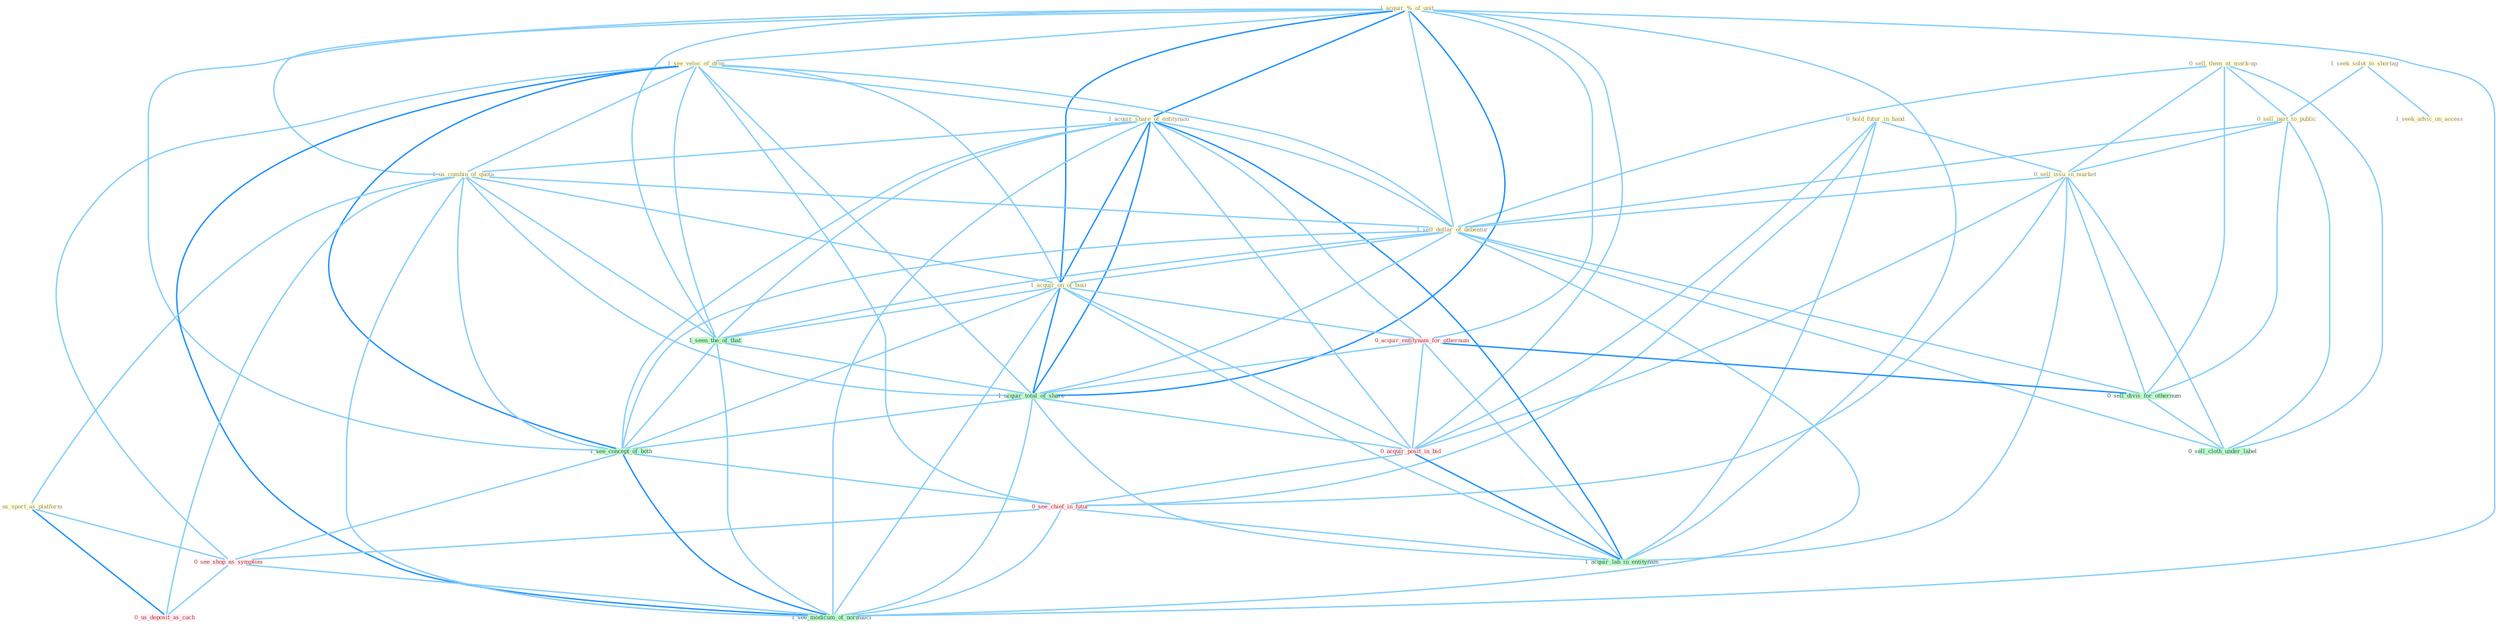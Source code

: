 Graph G{ 
    node
    [shape=polygon,style=filled,width=.5,height=.06,color="#BDFCC9",fixedsize=true,fontsize=4,
    fontcolor="#2f4f4f"];
    {node
    [color="#ffffe0", fontcolor="#8b7d6b"] "0_hold_futur_in_hand " "0_sell_them_at_mark-up " "1_acquir_%_of_unit " "1_seek_solut_to_shortag " "1_see_veloc_of_drop " "0_sell_part_to_public " "0_sell_issu_in_market " "1_acquir_share_of_entitynam " "1_us_combin_of_quota " "1_seek_advic_on_access " "1_sell_dollar_of_debentur " "0_us_sport_as_platform " "1_acquir_on_of_busi "}
{node [color="#fff0f5", fontcolor="#b22222"] "0_acquir_entitynam_for_othernum " "0_acquir_posit_in_bid " "0_see_chief_in_futur " "0_see_shop_as_symptom " "0_us_deposit_as_cach "}
edge [color="#B0E2FF"];

	"0_hold_futur_in_hand " -- "0_sell_issu_in_market " [w="1", color="#87cefa" ];
	"0_hold_futur_in_hand " -- "0_acquir_posit_in_bid " [w="1", color="#87cefa" ];
	"0_hold_futur_in_hand " -- "0_see_chief_in_futur " [w="1", color="#87cefa" ];
	"0_hold_futur_in_hand " -- "1_acquir_lab_in_entitynam " [w="1", color="#87cefa" ];
	"0_sell_them_at_mark-up " -- "0_sell_part_to_public " [w="1", color="#87cefa" ];
	"0_sell_them_at_mark-up " -- "0_sell_issu_in_market " [w="1", color="#87cefa" ];
	"0_sell_them_at_mark-up " -- "1_sell_dollar_of_debentur " [w="1", color="#87cefa" ];
	"0_sell_them_at_mark-up " -- "0_sell_divis_for_othernum " [w="1", color="#87cefa" ];
	"0_sell_them_at_mark-up " -- "0_sell_cloth_under_label " [w="1", color="#87cefa" ];
	"1_acquir_%_of_unit " -- "1_see_veloc_of_drop " [w="1", color="#87cefa" ];
	"1_acquir_%_of_unit " -- "1_acquir_share_of_entitynam " [w="2", color="#1e90ff" , len=0.8];
	"1_acquir_%_of_unit " -- "1_us_combin_of_quota " [w="1", color="#87cefa" ];
	"1_acquir_%_of_unit " -- "1_sell_dollar_of_debentur " [w="1", color="#87cefa" ];
	"1_acquir_%_of_unit " -- "1_acquir_on_of_busi " [w="2", color="#1e90ff" , len=0.8];
	"1_acquir_%_of_unit " -- "0_acquir_entitynam_for_othernum " [w="1", color="#87cefa" ];
	"1_acquir_%_of_unit " -- "1_seen_the_of_that " [w="1", color="#87cefa" ];
	"1_acquir_%_of_unit " -- "1_acquir_total_of_share " [w="2", color="#1e90ff" , len=0.8];
	"1_acquir_%_of_unit " -- "0_acquir_posit_in_bid " [w="1", color="#87cefa" ];
	"1_acquir_%_of_unit " -- "1_see_concept_of_both " [w="1", color="#87cefa" ];
	"1_acquir_%_of_unit " -- "1_acquir_lab_in_entitynam " [w="1", color="#87cefa" ];
	"1_acquir_%_of_unit " -- "1_see_modicum_of_normalci " [w="1", color="#87cefa" ];
	"1_seek_solut_to_shortag " -- "0_sell_part_to_public " [w="1", color="#87cefa" ];
	"1_seek_solut_to_shortag " -- "1_seek_advic_on_access " [w="1", color="#87cefa" ];
	"1_see_veloc_of_drop " -- "1_acquir_share_of_entitynam " [w="1", color="#87cefa" ];
	"1_see_veloc_of_drop " -- "1_us_combin_of_quota " [w="1", color="#87cefa" ];
	"1_see_veloc_of_drop " -- "1_sell_dollar_of_debentur " [w="1", color="#87cefa" ];
	"1_see_veloc_of_drop " -- "1_acquir_on_of_busi " [w="1", color="#87cefa" ];
	"1_see_veloc_of_drop " -- "1_seen_the_of_that " [w="1", color="#87cefa" ];
	"1_see_veloc_of_drop " -- "1_acquir_total_of_share " [w="1", color="#87cefa" ];
	"1_see_veloc_of_drop " -- "1_see_concept_of_both " [w="2", color="#1e90ff" , len=0.8];
	"1_see_veloc_of_drop " -- "0_see_chief_in_futur " [w="1", color="#87cefa" ];
	"1_see_veloc_of_drop " -- "0_see_shop_as_symptom " [w="1", color="#87cefa" ];
	"1_see_veloc_of_drop " -- "1_see_modicum_of_normalci " [w="2", color="#1e90ff" , len=0.8];
	"0_sell_part_to_public " -- "0_sell_issu_in_market " [w="1", color="#87cefa" ];
	"0_sell_part_to_public " -- "1_sell_dollar_of_debentur " [w="1", color="#87cefa" ];
	"0_sell_part_to_public " -- "0_sell_divis_for_othernum " [w="1", color="#87cefa" ];
	"0_sell_part_to_public " -- "0_sell_cloth_under_label " [w="1", color="#87cefa" ];
	"0_sell_issu_in_market " -- "1_sell_dollar_of_debentur " [w="1", color="#87cefa" ];
	"0_sell_issu_in_market " -- "0_sell_divis_for_othernum " [w="1", color="#87cefa" ];
	"0_sell_issu_in_market " -- "0_sell_cloth_under_label " [w="1", color="#87cefa" ];
	"0_sell_issu_in_market " -- "0_acquir_posit_in_bid " [w="1", color="#87cefa" ];
	"0_sell_issu_in_market " -- "0_see_chief_in_futur " [w="1", color="#87cefa" ];
	"0_sell_issu_in_market " -- "1_acquir_lab_in_entitynam " [w="1", color="#87cefa" ];
	"1_acquir_share_of_entitynam " -- "1_us_combin_of_quota " [w="1", color="#87cefa" ];
	"1_acquir_share_of_entitynam " -- "1_sell_dollar_of_debentur " [w="1", color="#87cefa" ];
	"1_acquir_share_of_entitynam " -- "1_acquir_on_of_busi " [w="2", color="#1e90ff" , len=0.8];
	"1_acquir_share_of_entitynam " -- "0_acquir_entitynam_for_othernum " [w="1", color="#87cefa" ];
	"1_acquir_share_of_entitynam " -- "1_seen_the_of_that " [w="1", color="#87cefa" ];
	"1_acquir_share_of_entitynam " -- "1_acquir_total_of_share " [w="2", color="#1e90ff" , len=0.8];
	"1_acquir_share_of_entitynam " -- "0_acquir_posit_in_bid " [w="1", color="#87cefa" ];
	"1_acquir_share_of_entitynam " -- "1_see_concept_of_both " [w="1", color="#87cefa" ];
	"1_acquir_share_of_entitynam " -- "1_acquir_lab_in_entitynam " [w="2", color="#1e90ff" , len=0.8];
	"1_acquir_share_of_entitynam " -- "1_see_modicum_of_normalci " [w="1", color="#87cefa" ];
	"1_us_combin_of_quota " -- "1_sell_dollar_of_debentur " [w="1", color="#87cefa" ];
	"1_us_combin_of_quota " -- "0_us_sport_as_platform " [w="1", color="#87cefa" ];
	"1_us_combin_of_quota " -- "1_acquir_on_of_busi " [w="1", color="#87cefa" ];
	"1_us_combin_of_quota " -- "1_seen_the_of_that " [w="1", color="#87cefa" ];
	"1_us_combin_of_quota " -- "1_acquir_total_of_share " [w="1", color="#87cefa" ];
	"1_us_combin_of_quota " -- "1_see_concept_of_both " [w="1", color="#87cefa" ];
	"1_us_combin_of_quota " -- "0_us_deposit_as_cach " [w="1", color="#87cefa" ];
	"1_us_combin_of_quota " -- "1_see_modicum_of_normalci " [w="1", color="#87cefa" ];
	"1_sell_dollar_of_debentur " -- "1_acquir_on_of_busi " [w="1", color="#87cefa" ];
	"1_sell_dollar_of_debentur " -- "1_seen_the_of_that " [w="1", color="#87cefa" ];
	"1_sell_dollar_of_debentur " -- "0_sell_divis_for_othernum " [w="1", color="#87cefa" ];
	"1_sell_dollar_of_debentur " -- "1_acquir_total_of_share " [w="1", color="#87cefa" ];
	"1_sell_dollar_of_debentur " -- "0_sell_cloth_under_label " [w="1", color="#87cefa" ];
	"1_sell_dollar_of_debentur " -- "1_see_concept_of_both " [w="1", color="#87cefa" ];
	"1_sell_dollar_of_debentur " -- "1_see_modicum_of_normalci " [w="1", color="#87cefa" ];
	"0_us_sport_as_platform " -- "0_see_shop_as_symptom " [w="1", color="#87cefa" ];
	"0_us_sport_as_platform " -- "0_us_deposit_as_cach " [w="2", color="#1e90ff" , len=0.8];
	"1_acquir_on_of_busi " -- "0_acquir_entitynam_for_othernum " [w="1", color="#87cefa" ];
	"1_acquir_on_of_busi " -- "1_seen_the_of_that " [w="1", color="#87cefa" ];
	"1_acquir_on_of_busi " -- "1_acquir_total_of_share " [w="2", color="#1e90ff" , len=0.8];
	"1_acquir_on_of_busi " -- "0_acquir_posit_in_bid " [w="1", color="#87cefa" ];
	"1_acquir_on_of_busi " -- "1_see_concept_of_both " [w="1", color="#87cefa" ];
	"1_acquir_on_of_busi " -- "1_acquir_lab_in_entitynam " [w="1", color="#87cefa" ];
	"1_acquir_on_of_busi " -- "1_see_modicum_of_normalci " [w="1", color="#87cefa" ];
	"0_acquir_entitynam_for_othernum " -- "0_sell_divis_for_othernum " [w="2", color="#1e90ff" , len=0.8];
	"0_acquir_entitynam_for_othernum " -- "1_acquir_total_of_share " [w="1", color="#87cefa" ];
	"0_acquir_entitynam_for_othernum " -- "0_acquir_posit_in_bid " [w="1", color="#87cefa" ];
	"0_acquir_entitynam_for_othernum " -- "1_acquir_lab_in_entitynam " [w="1", color="#87cefa" ];
	"1_seen_the_of_that " -- "1_acquir_total_of_share " [w="1", color="#87cefa" ];
	"1_seen_the_of_that " -- "1_see_concept_of_both " [w="1", color="#87cefa" ];
	"1_seen_the_of_that " -- "1_see_modicum_of_normalci " [w="1", color="#87cefa" ];
	"0_sell_divis_for_othernum " -- "0_sell_cloth_under_label " [w="1", color="#87cefa" ];
	"1_acquir_total_of_share " -- "0_acquir_posit_in_bid " [w="1", color="#87cefa" ];
	"1_acquir_total_of_share " -- "1_see_concept_of_both " [w="1", color="#87cefa" ];
	"1_acquir_total_of_share " -- "1_acquir_lab_in_entitynam " [w="1", color="#87cefa" ];
	"1_acquir_total_of_share " -- "1_see_modicum_of_normalci " [w="1", color="#87cefa" ];
	"0_acquir_posit_in_bid " -- "0_see_chief_in_futur " [w="1", color="#87cefa" ];
	"0_acquir_posit_in_bid " -- "1_acquir_lab_in_entitynam " [w="2", color="#1e90ff" , len=0.8];
	"1_see_concept_of_both " -- "0_see_chief_in_futur " [w="1", color="#87cefa" ];
	"1_see_concept_of_both " -- "0_see_shop_as_symptom " [w="1", color="#87cefa" ];
	"1_see_concept_of_both " -- "1_see_modicum_of_normalci " [w="2", color="#1e90ff" , len=0.8];
	"0_see_chief_in_futur " -- "0_see_shop_as_symptom " [w="1", color="#87cefa" ];
	"0_see_chief_in_futur " -- "1_acquir_lab_in_entitynam " [w="1", color="#87cefa" ];
	"0_see_chief_in_futur " -- "1_see_modicum_of_normalci " [w="1", color="#87cefa" ];
	"0_see_shop_as_symptom " -- "0_us_deposit_as_cach " [w="1", color="#87cefa" ];
	"0_see_shop_as_symptom " -- "1_see_modicum_of_normalci " [w="1", color="#87cefa" ];
}